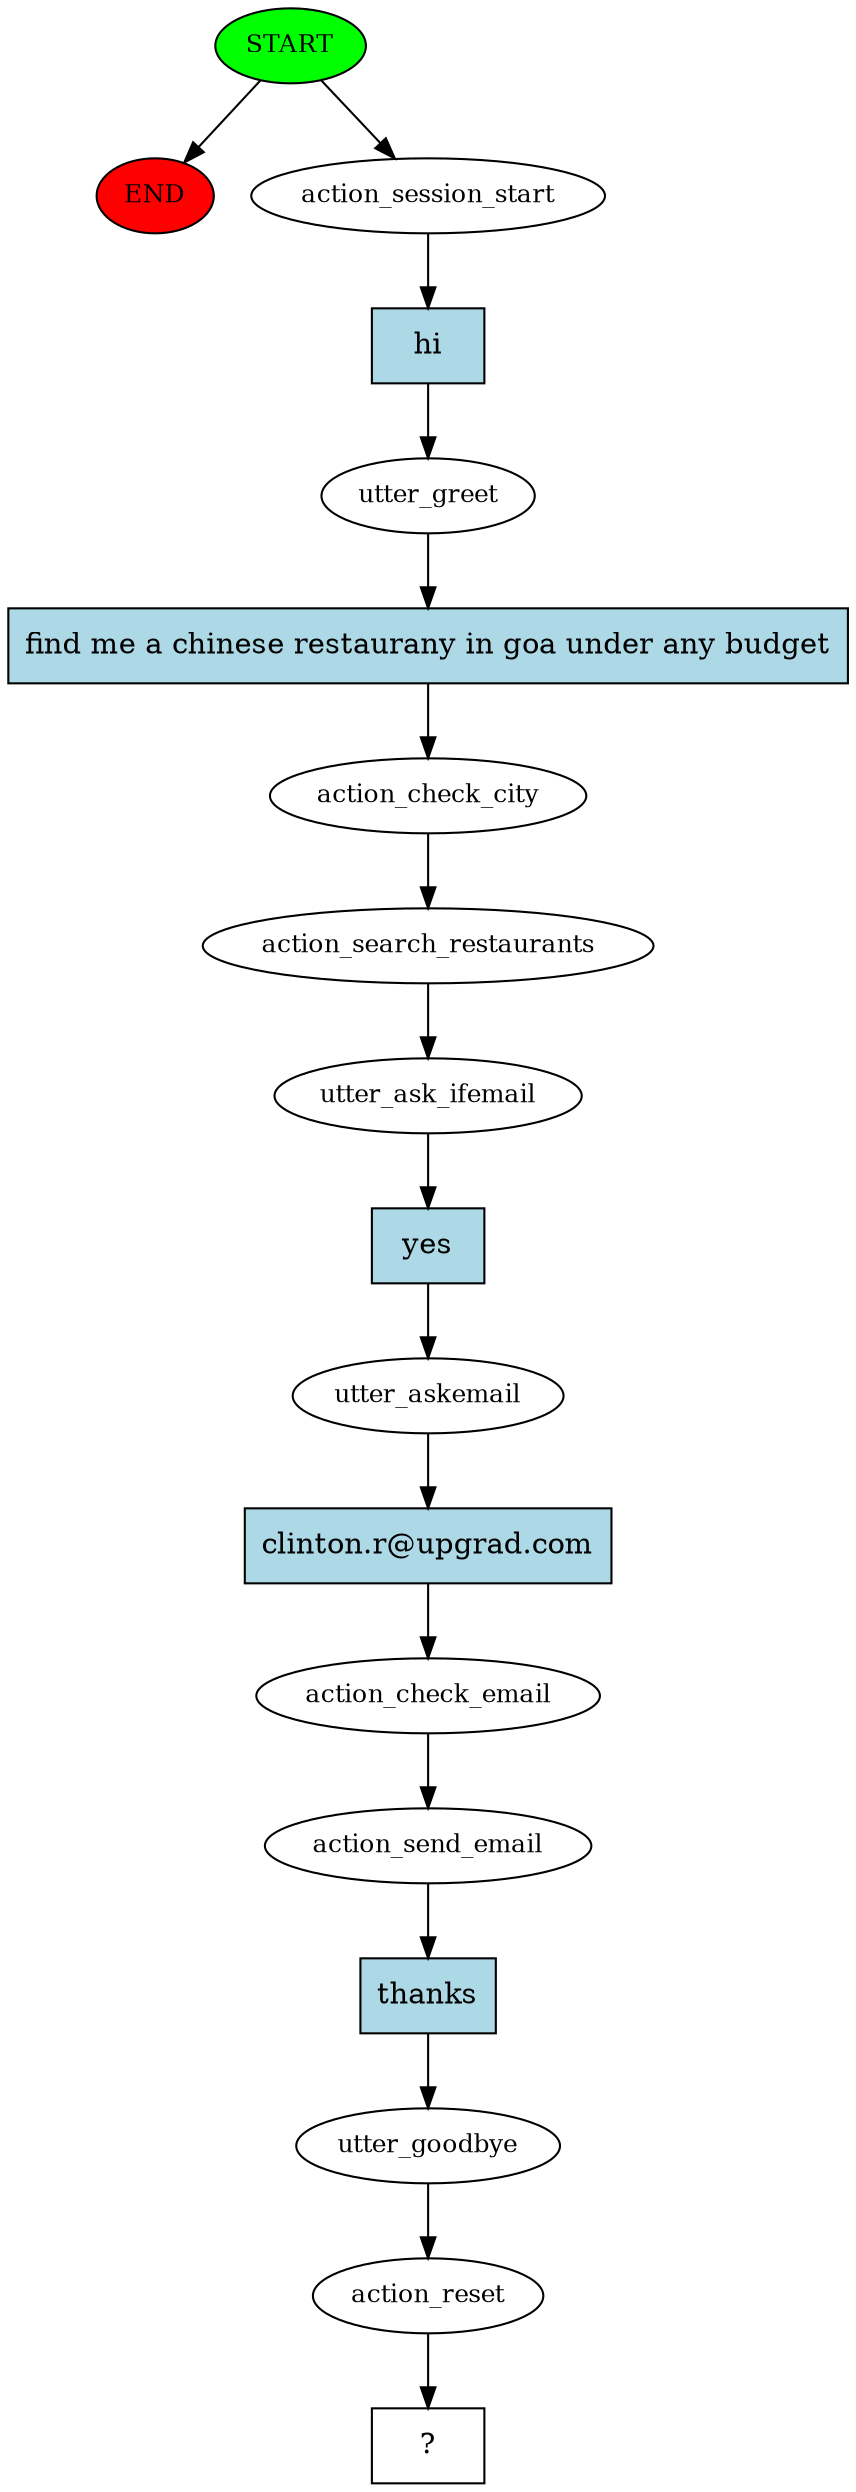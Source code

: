 digraph  {
0 [class="start active", fillcolor=green, fontsize=12, label=START, style=filled];
"-1" [class=end, fillcolor=red, fontsize=12, label=END, style=filled];
1 [class=active, fontsize=12, label=action_session_start];
2 [class=active, fontsize=12, label=utter_greet];
3 [class=active, fontsize=12, label=action_check_city];
4 [class=active, fontsize=12, label=action_search_restaurants];
5 [class=active, fontsize=12, label=utter_ask_ifemail];
6 [class=active, fontsize=12, label=utter_askemail];
7 [class=active, fontsize=12, label=action_check_email];
8 [class=active, fontsize=12, label=action_send_email];
9 [class=active, fontsize=12, label=utter_goodbye];
10 [class=active, fontsize=12, label=action_reset];
11 [class="intent dashed active", label="  ?  ", shape=rect];
12 [class="intent active", fillcolor=lightblue, label=hi, shape=rect, style=filled];
13 [class="intent active", fillcolor=lightblue, label="find me a chinese restaurany in goa under any budget", shape=rect, style=filled];
14 [class="intent active", fillcolor=lightblue, label=yes, shape=rect, style=filled];
15 [class="intent active", fillcolor=lightblue, label="clinton.r@upgrad.com", shape=rect, style=filled];
16 [class="intent active", fillcolor=lightblue, label=thanks, shape=rect, style=filled];
0 -> "-1"  [class="", key=NONE, label=""];
0 -> 1  [class=active, key=NONE, label=""];
1 -> 12  [class=active, key=0];
2 -> 13  [class=active, key=0];
3 -> 4  [class=active, key=NONE, label=""];
4 -> 5  [class=active, key=NONE, label=""];
5 -> 14  [class=active, key=0];
6 -> 15  [class=active, key=0];
7 -> 8  [class=active, key=NONE, label=""];
8 -> 16  [class=active, key=0];
9 -> 10  [class=active, key=NONE, label=""];
10 -> 11  [class=active, key=NONE, label=""];
12 -> 2  [class=active, key=0];
13 -> 3  [class=active, key=0];
14 -> 6  [class=active, key=0];
15 -> 7  [class=active, key=0];
16 -> 9  [class=active, key=0];
}
